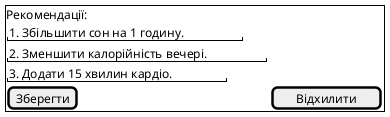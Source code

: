 @startsalt
{+
  Рекомендації:
  "1. Збільшити сон на 1 годину."
  "2. Зменшити калорійність вечері."
  "3. Додати 15 хвилин кардіо."
  [Зберегти] | [  Відхилити  ]
}
@endsalt
